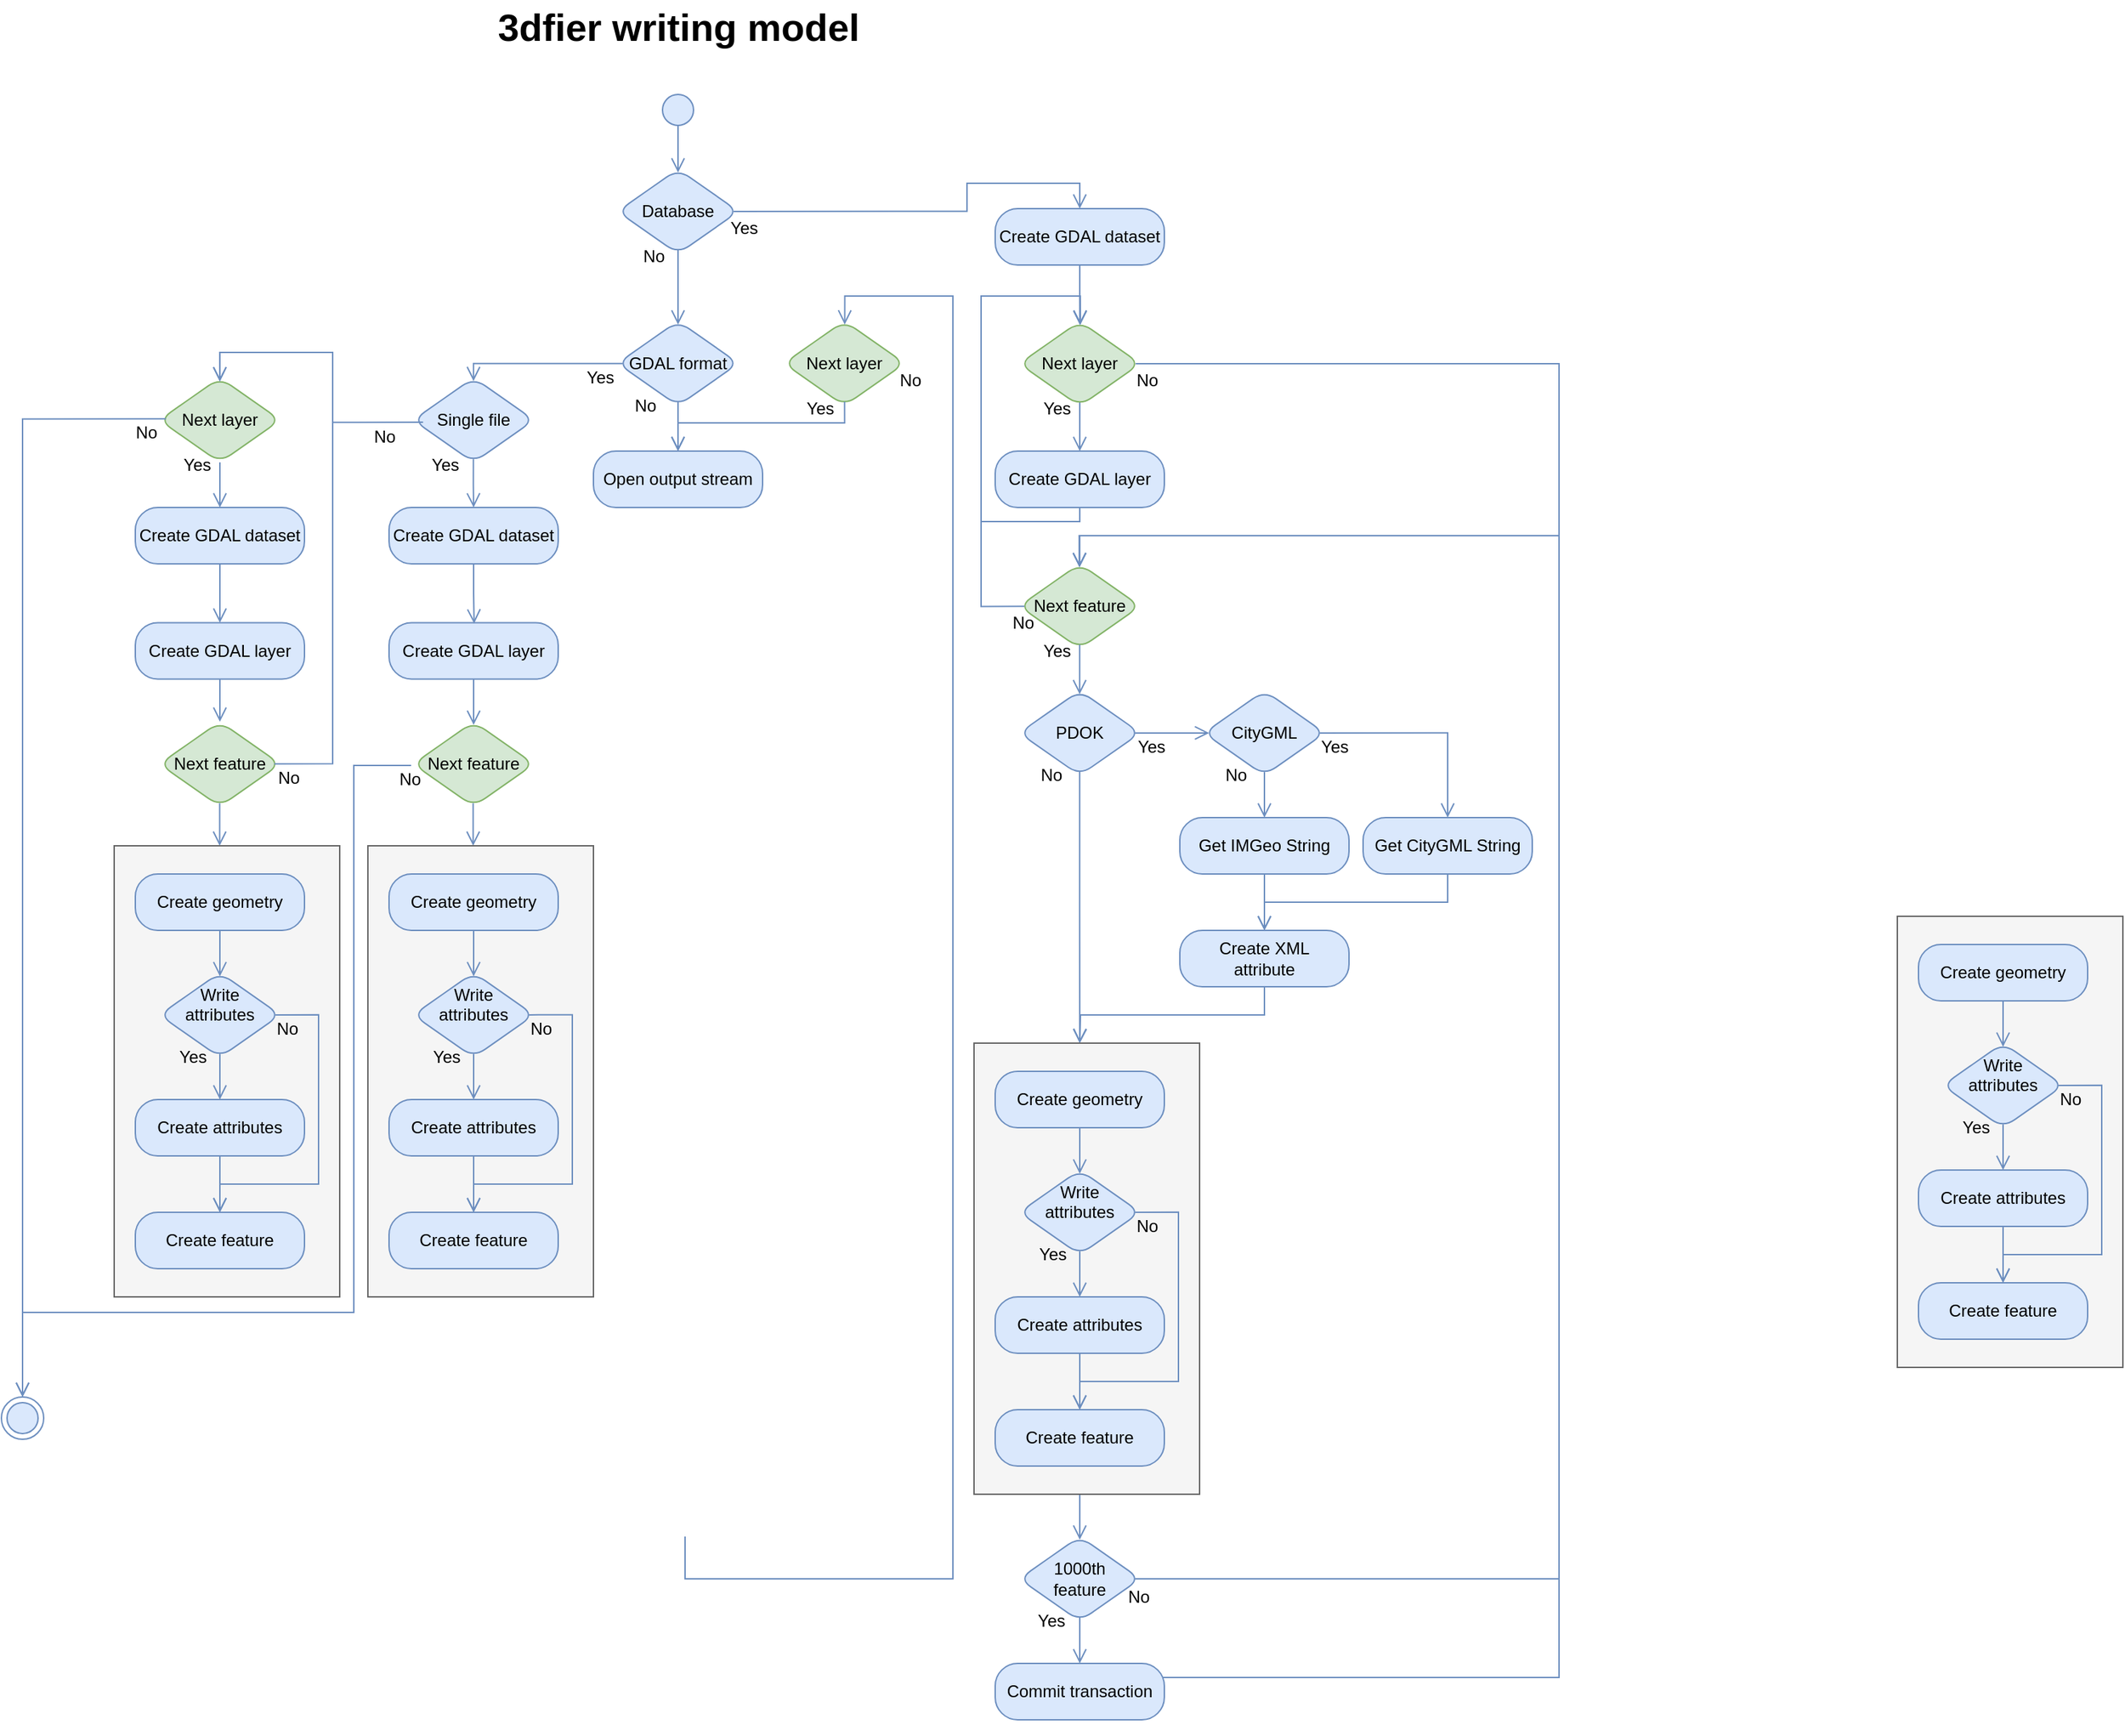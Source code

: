 <mxfile version="12.5.3" type="device"><diagram id="SlvEKLJ4SIaSyPUwSexk" name="Page-1"><mxGraphModel dx="2881" dy="1174" grid="1" gridSize="10" guides="1" tooltips="1" connect="1" arrows="1" fold="1" page="1" pageScale="1" pageWidth="850" pageHeight="1100" math="0" shadow="0"><root><mxCell id="0"/><mxCell id="1" parent="0"/><mxCell id="UIED0F15YRQl4tBOvIVr-1" value="3dfier writing model" style="text;strokeColor=none;fillColor=none;html=1;fontSize=27;fontStyle=1;verticalAlign=middle;align=center;rounded=0;shadow=0;" parent="1" vertex="1"><mxGeometry x="265" y="30" width="319" height="40" as="geometry"/></mxCell><mxCell id="UIED0F15YRQl4tBOvIVr-2" value="" style="ellipse;html=1;shape=startState;fillColor=#dae8fc;strokeColor=#6c8ebf;shadow=0;" parent="1" vertex="1"><mxGeometry x="410" y="93" width="30" height="30" as="geometry"/></mxCell><mxCell id="UIED0F15YRQl4tBOvIVr-3" value="" style="edgeStyle=orthogonalEdgeStyle;html=1;verticalAlign=bottom;endArrow=open;endSize=8;strokeColor=#6c8ebf;fillColor=#dae8fc;shadow=0;exitX=0.5;exitY=0.875;exitDx=0;exitDy=0;rounded=0;exitPerimeter=0;entryX=0.5;entryY=0.04;entryDx=0;entryDy=0;entryPerimeter=0;" parent="1" source="UIED0F15YRQl4tBOvIVr-2" target="UIED0F15YRQl4tBOvIVr-17" edge="1"><mxGeometry relative="1" as="geometry"><mxPoint x="340" y="150" as="targetPoint"/><mxPoint x="425" y="147" as="sourcePoint"/></mxGeometry></mxCell><mxCell id="UIED0F15YRQl4tBOvIVr-4" value="Open output stream" style="rounded=1;whiteSpace=wrap;html=1;arcSize=40;fillColor=#dae8fc;strokeColor=#6c8ebf;shadow=0;" parent="1" vertex="1"><mxGeometry x="365" y="350" width="120" height="40" as="geometry"/></mxCell><mxCell id="UIED0F15YRQl4tBOvIVr-5" value="Single file" style="rhombus;whiteSpace=wrap;html=1;fillColor=#dae8fc;strokeColor=#6c8ebf;rounded=1;shadow=0;strokeWidth=1;perimeterSpacing=0;" parent="1" vertex="1"><mxGeometry x="237" y="298.0" width="86" height="60" as="geometry"/></mxCell><mxCell id="UIED0F15YRQl4tBOvIVr-6" value="No" style="text;html=1;strokeColor=none;fillColor=none;align=center;verticalAlign=middle;whiteSpace=wrap;rounded=0;" parent="1" vertex="1"><mxGeometry x="197.0" y="330.0" width="40" height="20" as="geometry"/></mxCell><mxCell id="UIED0F15YRQl4tBOvIVr-7" value="Yes" style="text;html=1;strokeColor=none;fillColor=none;align=center;verticalAlign=middle;whiteSpace=wrap;rounded=0;" parent="1" vertex="1"><mxGeometry x="240.0" y="350.0" width="40" height="20" as="geometry"/></mxCell><mxCell id="UIED0F15YRQl4tBOvIVr-8" value="" style="edgeStyle=orthogonalEdgeStyle;html=1;verticalAlign=bottom;endArrow=open;endSize=8;strokeColor=#6c8ebf;fillColor=#dae8fc;shadow=0;exitX=0.498;exitY=0.96;exitDx=0;exitDy=0;rounded=0;exitPerimeter=0;entryX=0.5;entryY=0;entryDx=0;entryDy=0;" parent="1" source="UIED0F15YRQl4tBOvIVr-5" target="IHtqSzfHKVpkXpdsXyN--50" edge="1"><mxGeometry relative="1" as="geometry"><mxPoint x="280" y="390" as="targetPoint"/><mxPoint x="542" y="337" as="sourcePoint"/></mxGeometry></mxCell><mxCell id="UIED0F15YRQl4tBOvIVr-9" value="GDAL format" style="rhombus;whiteSpace=wrap;html=1;fillColor=#dae8fc;strokeColor=#6c8ebf;rounded=1;shadow=0;strokeWidth=1;perimeterSpacing=0;" parent="1" vertex="1"><mxGeometry x="382" y="257.75" width="86" height="60" as="geometry"/></mxCell><mxCell id="UIED0F15YRQl4tBOvIVr-10" value="No" style="text;html=1;strokeColor=none;fillColor=none;align=center;verticalAlign=middle;whiteSpace=wrap;rounded=0;" parent="1" vertex="1"><mxGeometry x="382.0" y="307.61" width="40" height="20" as="geometry"/></mxCell><mxCell id="UIED0F15YRQl4tBOvIVr-11" value="Yes" style="text;html=1;strokeColor=none;fillColor=none;align=center;verticalAlign=middle;whiteSpace=wrap;rounded=0;" parent="1" vertex="1"><mxGeometry x="350.0" y="287.61" width="40" height="20" as="geometry"/></mxCell><mxCell id="UIED0F15YRQl4tBOvIVr-12" value="" style="edgeStyle=orthogonalEdgeStyle;html=1;verticalAlign=bottom;endArrow=open;endSize=8;strokeColor=#6c8ebf;fillColor=#dae8fc;shadow=0;exitX=0.5;exitY=0.957;exitDx=0;exitDy=0;rounded=0;exitPerimeter=0;entryX=0.5;entryY=0;entryDx=0;entryDy=0;" parent="1" source="UIED0F15YRQl4tBOvIVr-9" target="UIED0F15YRQl4tBOvIVr-4" edge="1"><mxGeometry relative="1" as="geometry"><mxPoint x="425" y="350" as="targetPoint"/><mxPoint x="425.172" y="317.56" as="sourcePoint"/></mxGeometry></mxCell><mxCell id="UIED0F15YRQl4tBOvIVr-17" value="Database" style="rhombus;whiteSpace=wrap;html=1;fillColor=#dae8fc;strokeColor=#6c8ebf;rounded=1;shadow=0;strokeWidth=1;perimeterSpacing=0;" parent="1" vertex="1"><mxGeometry x="382" y="150.0" width="86" height="60" as="geometry"/></mxCell><mxCell id="UIED0F15YRQl4tBOvIVr-18" value="No" style="text;html=1;strokeColor=none;fillColor=none;align=center;verticalAlign=middle;whiteSpace=wrap;rounded=0;" parent="1" vertex="1"><mxGeometry x="388.0" y="202.0" width="40" height="20" as="geometry"/></mxCell><mxCell id="UIED0F15YRQl4tBOvIVr-19" value="Yes" style="text;html=1;strokeColor=none;fillColor=none;align=center;verticalAlign=middle;whiteSpace=wrap;rounded=0;" parent="1" vertex="1"><mxGeometry x="452.0" y="182.0" width="40" height="20" as="geometry"/></mxCell><mxCell id="UIED0F15YRQl4tBOvIVr-21" value="" style="edgeStyle=orthogonalEdgeStyle;html=1;verticalAlign=bottom;endArrow=open;endSize=8;strokeColor=#6c8ebf;fillColor=#dae8fc;shadow=0;entryX=0.5;entryY=0.041;entryDx=0;entryDy=0;exitX=0.5;exitY=0.952;exitDx=0;exitDy=0;rounded=0;exitPerimeter=0;entryPerimeter=0;" parent="1" source="UIED0F15YRQl4tBOvIVr-17" target="UIED0F15YRQl4tBOvIVr-9" edge="1"><mxGeometry relative="1" as="geometry"><mxPoint x="621.57" y="189.83" as="targetPoint"/><mxPoint x="582.002" y="189.83" as="sourcePoint"/></mxGeometry></mxCell><mxCell id="UIED0F15YRQl4tBOvIVr-22" value="Next layer" style="rhombus;whiteSpace=wrap;html=1;fillColor=#d5e8d4;strokeColor=#82b366;rounded=1;shadow=0;strokeWidth=1;perimeterSpacing=0;" parent="1" vertex="1"><mxGeometry x="500" y="257.75" width="86" height="60" as="geometry"/></mxCell><mxCell id="UIED0F15YRQl4tBOvIVr-23" value="No" style="text;html=1;strokeColor=none;fillColor=none;align=center;verticalAlign=middle;whiteSpace=wrap;rounded=0;" parent="1" vertex="1"><mxGeometry x="570.0" y="289.75" width="40" height="20" as="geometry"/></mxCell><mxCell id="UIED0F15YRQl4tBOvIVr-24" value="Yes" style="text;html=1;strokeColor=none;fillColor=none;align=center;verticalAlign=middle;whiteSpace=wrap;rounded=0;" parent="1" vertex="1"><mxGeometry x="506.0" y="309.75" width="40" height="20" as="geometry"/></mxCell><mxCell id="UIED0F15YRQl4tBOvIVr-25" value="" style="edgeStyle=orthogonalEdgeStyle;html=1;verticalAlign=bottom;endArrow=open;endSize=8;strokeColor=#6c8ebf;fillColor=#dae8fc;shadow=0;entryX=0.5;entryY=0;entryDx=0;entryDy=0;exitX=0.502;exitY=0.955;exitDx=0;exitDy=0;rounded=0;exitPerimeter=0;" parent="1" source="UIED0F15YRQl4tBOvIVr-22" target="UIED0F15YRQl4tBOvIVr-4" edge="1"><mxGeometry relative="1" as="geometry"><mxPoint x="653.005" y="265.239" as="targetPoint"/><mxPoint x="653.481" y="220.0" as="sourcePoint"/><Array as="points"><mxPoint x="543" y="330"/><mxPoint x="425" y="330"/></Array></mxGeometry></mxCell><mxCell id="UIED0F15YRQl4tBOvIVr-26" value="" style="edgeStyle=orthogonalEdgeStyle;html=1;verticalAlign=bottom;endArrow=open;endSize=8;strokeColor=#6c8ebf;fillColor=#dae8fc;shadow=0;rounded=0;entryX=0.503;entryY=0.041;entryDx=0;entryDy=0;entryPerimeter=0;" parent="1" target="UIED0F15YRQl4tBOvIVr-22" edge="1"><mxGeometry relative="1" as="geometry"><mxPoint x="580" y="240" as="targetPoint"/><mxPoint x="430" y="1120" as="sourcePoint"/><Array as="points"><mxPoint x="430" y="1150"/><mxPoint x="620" y="1150"/><mxPoint x="620" y="240"/><mxPoint x="543" y="240"/></Array></mxGeometry></mxCell><mxCell id="UIED0F15YRQl4tBOvIVr-27" value="" style="edgeStyle=orthogonalEdgeStyle;html=1;verticalAlign=bottom;endArrow=open;endSize=8;strokeColor=#6c8ebf;fillColor=#dae8fc;shadow=0;rounded=0;exitX=0.958;exitY=0.499;exitDx=0;exitDy=0;exitPerimeter=0;" parent="1" edge="1" source="UIED0F15YRQl4tBOvIVr-17"><mxGeometry relative="1" as="geometry"><mxPoint x="710" y="178" as="targetPoint"/><mxPoint x="582" y="190" as="sourcePoint"/><Array as="points"><mxPoint x="630" y="180"/><mxPoint x="630" y="160"/><mxPoint x="710" y="160"/></Array></mxGeometry></mxCell><mxCell id="UIED0F15YRQl4tBOvIVr-28" value="" style="edgeStyle=orthogonalEdgeStyle;html=1;verticalAlign=bottom;endArrow=open;endSize=8;strokeColor=#6c8ebf;fillColor=#dae8fc;shadow=0;rounded=0;exitX=0.044;exitY=0.503;exitDx=0;exitDy=0;exitPerimeter=0;entryX=0.499;entryY=0.04;entryDx=0;entryDy=0;entryPerimeter=0;" parent="1" source="UIED0F15YRQl4tBOvIVr-9" target="UIED0F15YRQl4tBOvIVr-5" edge="1"><mxGeometry relative="1" as="geometry"><mxPoint x="250" y="310.0" as="targetPoint"/><mxPoint x="347" y="270.0" as="sourcePoint"/><Array as="points"><mxPoint x="280" y="288"/></Array></mxGeometry></mxCell><mxCell id="UIED0F15YRQl4tBOvIVr-32" value="Create GDAL layer" style="rounded=1;whiteSpace=wrap;html=1;arcSize=40;fillColor=#dae8fc;strokeColor=#6c8ebf;shadow=0;" parent="1" vertex="1"><mxGeometry x="650" y="350" width="120" height="40" as="geometry"/></mxCell><mxCell id="UIED0F15YRQl4tBOvIVr-33" value="Create GDAL dataset" style="rounded=1;whiteSpace=wrap;html=1;arcSize=40;fillColor=#dae8fc;strokeColor=#6c8ebf;shadow=0;" parent="1" vertex="1"><mxGeometry x="650" y="178" width="120" height="40" as="geometry"/></mxCell><mxCell id="UIED0F15YRQl4tBOvIVr-35" value="" style="edgeStyle=orthogonalEdgeStyle;html=1;verticalAlign=bottom;endArrow=open;endSize=8;strokeColor=#6c8ebf;fillColor=#dae8fc;shadow=0;entryX=0.5;entryY=0;entryDx=0;entryDy=0;exitX=0.5;exitY=0.955;exitDx=0;exitDy=0;rounded=0;exitPerimeter=0;" parent="1" source="UIED0F15YRQl4tBOvIVr-38" target="UIED0F15YRQl4tBOvIVr-32" edge="1"><mxGeometry relative="1" as="geometry"><mxPoint x="434.828" y="230.19" as="targetPoint"/><mxPoint x="710" y="217.61" as="sourcePoint"/></mxGeometry></mxCell><mxCell id="UIED0F15YRQl4tBOvIVr-38" value="Next layer" style="rhombus;whiteSpace=wrap;html=1;fillColor=#d5e8d4;strokeColor=#82b366;rounded=1;shadow=0;strokeWidth=1;perimeterSpacing=0;" parent="1" vertex="1"><mxGeometry x="667" y="258" width="86" height="60" as="geometry"/></mxCell><mxCell id="UIED0F15YRQl4tBOvIVr-39" value="No" style="text;html=1;strokeColor=none;fillColor=none;align=center;verticalAlign=middle;whiteSpace=wrap;rounded=0;" parent="1" vertex="1"><mxGeometry x="738.0" y="289.75" width="40" height="20" as="geometry"/></mxCell><mxCell id="UIED0F15YRQl4tBOvIVr-40" value="Yes" style="text;html=1;strokeColor=none;fillColor=none;align=center;verticalAlign=middle;whiteSpace=wrap;rounded=0;" parent="1" vertex="1"><mxGeometry x="674.0" y="309.75" width="40" height="20" as="geometry"/></mxCell><mxCell id="UIED0F15YRQl4tBOvIVr-42" value="" style="edgeStyle=orthogonalEdgeStyle;html=1;verticalAlign=bottom;endArrow=open;endSize=8;strokeColor=#6c8ebf;fillColor=#dae8fc;shadow=0;exitX=0.5;exitY=1;exitDx=0;exitDy=0;rounded=0;entryX=0.504;entryY=0.039;entryDx=0;entryDy=0;entryPerimeter=0;" parent="1" source="UIED0F15YRQl4tBOvIVr-33" target="UIED0F15YRQl4tBOvIVr-38" edge="1"><mxGeometry relative="1" as="geometry"><mxPoint x="730" y="250" as="targetPoint"/><mxPoint x="720.656" y="324.21" as="sourcePoint"/></mxGeometry></mxCell><mxCell id="UIED0F15YRQl4tBOvIVr-43" value="" style="edgeStyle=orthogonalEdgeStyle;html=1;verticalAlign=bottom;endArrow=open;endSize=8;strokeColor=#6c8ebf;fillColor=#dae8fc;shadow=0;entryX=0.503;entryY=0.042;entryDx=0;entryDy=0;exitX=0.5;exitY=1;exitDx=0;exitDy=0;rounded=0;entryPerimeter=0;" parent="1" source="UIED0F15YRQl4tBOvIVr-32" target="UIED0F15YRQl4tBOvIVr-38" edge="1"><mxGeometry relative="1" as="geometry"><mxPoint x="720" y="355.75" as="targetPoint"/><mxPoint x="719.656" y="324.46" as="sourcePoint"/><Array as="points"><mxPoint x="710" y="400"/><mxPoint x="640" y="400"/><mxPoint x="640" y="240"/><mxPoint x="710" y="240"/></Array></mxGeometry></mxCell><mxCell id="UIED0F15YRQl4tBOvIVr-44" value="" style="edgeStyle=orthogonalEdgeStyle;html=1;verticalAlign=bottom;endArrow=open;endSize=8;strokeColor=#6c8ebf;fillColor=#dae8fc;shadow=0;exitX=0.961;exitY=0.5;exitDx=0;exitDy=0;rounded=0;exitPerimeter=0;entryX=0.498;entryY=0.04;entryDx=0;entryDy=0;entryPerimeter=0;" parent="1" source="UIED0F15YRQl4tBOvIVr-38" target="UIED0F15YRQl4tBOvIVr-45" edge="1"><mxGeometry relative="1" as="geometry"><mxPoint x="710" y="440" as="targetPoint"/><mxPoint x="720" y="395.667" as="sourcePoint"/><Array as="points"><mxPoint x="1050" y="288"/><mxPoint x="1050" y="410"/><mxPoint x="710" y="410"/></Array></mxGeometry></mxCell><mxCell id="UIED0F15YRQl4tBOvIVr-45" value="Next feature" style="rhombus;whiteSpace=wrap;html=1;fillColor=#d5e8d4;strokeColor=#82b366;rounded=1;shadow=0;strokeWidth=1;perimeterSpacing=0;" parent="1" vertex="1"><mxGeometry x="667" y="430" width="86" height="60" as="geometry"/></mxCell><mxCell id="UIED0F15YRQl4tBOvIVr-46" value="No" style="text;html=1;strokeColor=none;fillColor=none;align=center;verticalAlign=middle;whiteSpace=wrap;rounded=0;" parent="1" vertex="1"><mxGeometry x="650.0" y="461.75" width="40" height="20" as="geometry"/></mxCell><mxCell id="UIED0F15YRQl4tBOvIVr-47" value="Yes" style="text;html=1;strokeColor=none;fillColor=none;align=center;verticalAlign=middle;whiteSpace=wrap;rounded=0;" parent="1" vertex="1"><mxGeometry x="674.0" y="481.75" width="40" height="20" as="geometry"/></mxCell><mxCell id="UIED0F15YRQl4tBOvIVr-48" value="" style="edgeStyle=orthogonalEdgeStyle;html=1;verticalAlign=bottom;endArrow=open;endSize=8;strokeColor=#6c8ebf;fillColor=#dae8fc;shadow=0;exitX=0.499;exitY=0.955;exitDx=0;exitDy=0;rounded=0;exitPerimeter=0;entryX=0.499;entryY=0.043;entryDx=0;entryDy=0;entryPerimeter=0;" parent="1" source="UIED0F15YRQl4tBOvIVr-45" edge="1" target="IHtqSzfHKVpkXpdsXyN--44"><mxGeometry relative="1" as="geometry"><mxPoint x="710" y="526" as="targetPoint"/><mxPoint x="713.996" y="490" as="sourcePoint"/><Array as="points"/></mxGeometry></mxCell><mxCell id="UIED0F15YRQl4tBOvIVr-49" value="" style="edgeStyle=orthogonalEdgeStyle;html=1;verticalAlign=bottom;endArrow=open;endSize=8;strokeColor=#6c8ebf;fillColor=#dae8fc;shadow=0;rounded=0;entryX=0.498;entryY=0.04;entryDx=0;entryDy=0;entryPerimeter=0;exitX=0.5;exitY=1;exitDx=0;exitDy=0;" parent="1" target="UIED0F15YRQl4tBOvIVr-45" edge="1" source="IHtqSzfHKVpkXpdsXyN--41"><mxGeometry relative="1" as="geometry"><mxPoint x="712.333" y="430" as="targetPoint"/><mxPoint x="720" y="1320" as="sourcePoint"/><Array as="points"><mxPoint x="710" y="1220"/><mxPoint x="1050" y="1220"/><mxPoint x="1050" y="410"/><mxPoint x="710" y="410"/></Array></mxGeometry></mxCell><mxCell id="IHtqSzfHKVpkXpdsXyN--1" value="" style="edgeStyle=orthogonalEdgeStyle;html=1;verticalAlign=bottom;endArrow=open;endSize=8;strokeColor=#6c8ebf;fillColor=#dae8fc;shadow=0;entryX=0.502;entryY=0.044;entryDx=0;entryDy=0;exitX=0.044;exitY=0.503;exitDx=0;exitDy=0;rounded=0;exitPerimeter=0;entryPerimeter=0;" edge="1" parent="1" source="UIED0F15YRQl4tBOvIVr-45" target="UIED0F15YRQl4tBOvIVr-38"><mxGeometry relative="1" as="geometry"><mxPoint x="720" y="271" as="targetPoint"/><mxPoint x="720" y="400" as="sourcePoint"/><Array as="points"><mxPoint x="640" y="460"/><mxPoint x="640" y="240"/><mxPoint x="710" y="240"/></Array></mxGeometry></mxCell><mxCell id="IHtqSzfHKVpkXpdsXyN--2" value="CityGML" style="rhombus;whiteSpace=wrap;html=1;fillColor=#dae8fc;strokeColor=#6c8ebf;rounded=1;shadow=0;strokeWidth=1;perimeterSpacing=0;" vertex="1" parent="1"><mxGeometry x="798" y="520" width="86" height="60" as="geometry"/></mxCell><mxCell id="IHtqSzfHKVpkXpdsXyN--3" value="No" style="text;html=1;strokeColor=none;fillColor=none;align=center;verticalAlign=middle;whiteSpace=wrap;rounded=0;" vertex="1" parent="1"><mxGeometry x="801.0" y="570.0" width="40" height="20" as="geometry"/></mxCell><mxCell id="IHtqSzfHKVpkXpdsXyN--4" value="Yes" style="text;html=1;strokeColor=none;fillColor=none;align=center;verticalAlign=middle;whiteSpace=wrap;rounded=0;" vertex="1" parent="1"><mxGeometry x="871.0" y="550.0" width="40" height="20" as="geometry"/></mxCell><mxCell id="IHtqSzfHKVpkXpdsXyN--5" value="" style="edgeStyle=orthogonalEdgeStyle;html=1;verticalAlign=bottom;endArrow=open;endSize=8;strokeColor=#6c8ebf;fillColor=#dae8fc;shadow=0;exitX=0.5;exitY=0.96;exitDx=0;exitDy=0;rounded=0;exitPerimeter=0;entryX=0.5;entryY=0;entryDx=0;entryDy=0;" edge="1" parent="1" source="IHtqSzfHKVpkXpdsXyN--2" target="IHtqSzfHKVpkXpdsXyN--12"><mxGeometry relative="1" as="geometry"><mxPoint x="841.207" y="612.491" as="targetPoint"/><mxPoint x="841.172" y="579.81" as="sourcePoint"/></mxGeometry></mxCell><mxCell id="IHtqSzfHKVpkXpdsXyN--6" value="" style="edgeStyle=orthogonalEdgeStyle;html=1;verticalAlign=bottom;endArrow=open;endSize=8;strokeColor=#6c8ebf;fillColor=#dae8fc;shadow=0;rounded=0;entryX=0.5;entryY=0;entryDx=0;entryDy=0;exitX=0.956;exitY=0.499;exitDx=0;exitDy=0;exitPerimeter=0;" edge="1" parent="1" source="IHtqSzfHKVpkXpdsXyN--2" target="IHtqSzfHKVpkXpdsXyN--14"><mxGeometry relative="1" as="geometry"><mxPoint x="666" y="562" as="targetPoint"/><mxPoint x="881" y="550" as="sourcePoint"/></mxGeometry></mxCell><mxCell id="IHtqSzfHKVpkXpdsXyN--12" value="Get IMGeo String" style="rounded=1;whiteSpace=wrap;html=1;arcSize=40;fillColor=#dae8fc;strokeColor=#6c8ebf;shadow=0;" vertex="1" parent="1"><mxGeometry x="781" y="610" width="120" height="40" as="geometry"/></mxCell><mxCell id="IHtqSzfHKVpkXpdsXyN--13" value="" style="edgeStyle=orthogonalEdgeStyle;html=1;verticalAlign=bottom;endArrow=open;endSize=8;strokeColor=#6c8ebf;fillColor=#dae8fc;shadow=0;entryX=0.5;entryY=0;entryDx=0;entryDy=0;exitX=0.5;exitY=1;exitDx=0;exitDy=0;rounded=0;" edge="1" parent="1" source="IHtqSzfHKVpkXpdsXyN--12" target="IHtqSzfHKVpkXpdsXyN--16"><mxGeometry relative="1" as="geometry"><mxPoint x="840.8" y="687" as="targetPoint"/><mxPoint x="840.8" y="650" as="sourcePoint"/></mxGeometry></mxCell><mxCell id="IHtqSzfHKVpkXpdsXyN--14" value="Get CityGML String" style="rounded=1;whiteSpace=wrap;html=1;arcSize=40;fillColor=#dae8fc;strokeColor=#6c8ebf;shadow=0;" vertex="1" parent="1"><mxGeometry x="911" y="610" width="120" height="40" as="geometry"/></mxCell><mxCell id="IHtqSzfHKVpkXpdsXyN--15" value="" style="edgeStyle=orthogonalEdgeStyle;html=1;verticalAlign=bottom;endArrow=open;endSize=8;strokeColor=#6c8ebf;fillColor=#dae8fc;shadow=0;exitX=0.5;exitY=1;exitDx=0;exitDy=0;rounded=0;entryX=0.5;entryY=0;entryDx=0;entryDy=0;" edge="1" parent="1" source="IHtqSzfHKVpkXpdsXyN--14" target="IHtqSzfHKVpkXpdsXyN--16"><mxGeometry relative="1" as="geometry"><mxPoint x="881" y="690" as="targetPoint"/><mxPoint x="968.8" y="641.43" as="sourcePoint"/></mxGeometry></mxCell><mxCell id="IHtqSzfHKVpkXpdsXyN--16" value="Create XML&lt;br&gt;attribute" style="rounded=1;whiteSpace=wrap;html=1;arcSize=40;fillColor=#dae8fc;strokeColor=#6c8ebf;shadow=0;" vertex="1" parent="1"><mxGeometry x="781" y="690" width="120" height="40" as="geometry"/></mxCell><mxCell id="IHtqSzfHKVpkXpdsXyN--17" value="" style="edgeStyle=orthogonalEdgeStyle;html=1;verticalAlign=bottom;endArrow=open;endSize=8;strokeColor=#6c8ebf;fillColor=#dae8fc;shadow=0;entryX=0.5;entryY=0;entryDx=0;entryDy=0;exitX=0.5;exitY=1;exitDx=0;exitDy=0;rounded=0;" edge="1" parent="1" source="IHtqSzfHKVpkXpdsXyN--16"><mxGeometry relative="1" as="geometry"><mxPoint x="710" y="770" as="targetPoint"/><mxPoint x="709.8" y="730" as="sourcePoint"/></mxGeometry></mxCell><mxCell id="IHtqSzfHKVpkXpdsXyN--22" value="" style="edgeStyle=orthogonalEdgeStyle;html=1;verticalAlign=bottom;endArrow=open;endSize=8;strokeColor=#6c8ebf;fillColor=#dae8fc;shadow=0;exitX=0.5;exitY=1;exitDx=0;exitDy=0;rounded=0;entryX=0.5;entryY=0.037;entryDx=0;entryDy=0;entryPerimeter=0;" edge="1" parent="1"><mxGeometry relative="1" as="geometry"><mxPoint x="710" y="1122.22" as="targetPoint"/><mxPoint x="710" y="1090" as="sourcePoint"/></mxGeometry></mxCell><mxCell id="IHtqSzfHKVpkXpdsXyN--38" value="1000th &lt;br&gt;feature" style="rhombus;whiteSpace=wrap;html=1;fillColor=#dae8fc;strokeColor=#6c8ebf;rounded=1;shadow=0;strokeWidth=1;perimeterSpacing=0;" vertex="1" parent="1"><mxGeometry x="667" y="1120" width="86" height="60" as="geometry"/></mxCell><mxCell id="IHtqSzfHKVpkXpdsXyN--39" value="No" style="text;html=1;strokeColor=none;fillColor=none;align=center;verticalAlign=middle;whiteSpace=wrap;rounded=0;" vertex="1" parent="1"><mxGeometry x="732.0" y="1153" width="40" height="20" as="geometry"/></mxCell><mxCell id="IHtqSzfHKVpkXpdsXyN--40" value="Yes" style="text;html=1;strokeColor=none;fillColor=none;align=center;verticalAlign=middle;whiteSpace=wrap;rounded=0;" vertex="1" parent="1"><mxGeometry x="670.0" y="1170" width="40" height="20" as="geometry"/></mxCell><mxCell id="IHtqSzfHKVpkXpdsXyN--41" value="Commit transaction" style="rounded=1;whiteSpace=wrap;html=1;arcSize=40;fillColor=#dae8fc;strokeColor=#6c8ebf;shadow=0;" vertex="1" parent="1"><mxGeometry x="650" y="1210" width="120" height="40" as="geometry"/></mxCell><mxCell id="IHtqSzfHKVpkXpdsXyN--42" value="" style="edgeStyle=orthogonalEdgeStyle;html=1;verticalAlign=bottom;endArrow=open;endSize=8;strokeColor=#6c8ebf;fillColor=#dae8fc;shadow=0;exitX=0.955;exitY=0.5;exitDx=0;exitDy=0;rounded=0;exitPerimeter=0;entryX=0.498;entryY=0.04;entryDx=0;entryDy=0;entryPerimeter=0;" edge="1" source="IHtqSzfHKVpkXpdsXyN--38" parent="1" target="UIED0F15YRQl4tBOvIVr-45"><mxGeometry relative="1" as="geometry"><mxPoint x="910" y="1030" as="targetPoint"/><mxPoint x="711.8" y="1130" as="sourcePoint"/><Array as="points"><mxPoint x="1050" y="1150"/><mxPoint x="1050" y="410"/><mxPoint x="710" y="410"/></Array></mxGeometry></mxCell><mxCell id="IHtqSzfHKVpkXpdsXyN--43" value="" style="edgeStyle=orthogonalEdgeStyle;html=1;verticalAlign=bottom;endArrow=open;endSize=8;strokeColor=#6c8ebf;fillColor=#dae8fc;shadow=0;exitX=0.5;exitY=0.955;exitDx=0;exitDy=0;rounded=0;exitPerimeter=0;entryX=0.5;entryY=0;entryDx=0;entryDy=0;" edge="1" parent="1" source="IHtqSzfHKVpkXpdsXyN--38" target="IHtqSzfHKVpkXpdsXyN--41"><mxGeometry relative="1" as="geometry"><mxPoint x="710" y="1210" as="targetPoint"/><mxPoint x="722" y="1260" as="sourcePoint"/></mxGeometry></mxCell><mxCell id="IHtqSzfHKVpkXpdsXyN--44" value="PDOK" style="rhombus;whiteSpace=wrap;html=1;fillColor=#dae8fc;strokeColor=#6c8ebf;rounded=1;shadow=0;strokeWidth=1;perimeterSpacing=0;" vertex="1" parent="1"><mxGeometry x="667" y="519.95" width="86" height="60" as="geometry"/></mxCell><mxCell id="IHtqSzfHKVpkXpdsXyN--45" value="No" style="text;html=1;strokeColor=none;fillColor=none;align=center;verticalAlign=middle;whiteSpace=wrap;rounded=0;rotation=0;" vertex="1" parent="1"><mxGeometry x="670.0" y="570.0" width="40" height="20" as="geometry"/></mxCell><mxCell id="IHtqSzfHKVpkXpdsXyN--46" value="Yes" style="text;html=1;strokeColor=none;fillColor=none;align=center;verticalAlign=middle;whiteSpace=wrap;rounded=0;" vertex="1" parent="1"><mxGeometry x="741.0" y="550.0" width="40" height="20" as="geometry"/></mxCell><mxCell id="IHtqSzfHKVpkXpdsXyN--47" value="" style="edgeStyle=orthogonalEdgeStyle;html=1;verticalAlign=bottom;endArrow=open;endSize=8;strokeColor=#6c8ebf;fillColor=#dae8fc;shadow=0;rounded=0;exitX=0.955;exitY=0.5;exitDx=0;exitDy=0;exitPerimeter=0;entryX=0.044;entryY=0.499;entryDx=0;entryDy=0;entryPerimeter=0;" edge="1" parent="1" source="IHtqSzfHKVpkXpdsXyN--44" target="IHtqSzfHKVpkXpdsXyN--2"><mxGeometry relative="1" as="geometry"><mxPoint x="800" y="550" as="targetPoint"/><mxPoint x="890.216" y="559.94" as="sourcePoint"/></mxGeometry></mxCell><mxCell id="IHtqSzfHKVpkXpdsXyN--48" value="" style="edgeStyle=orthogonalEdgeStyle;html=1;verticalAlign=bottom;endArrow=open;endSize=8;strokeColor=#6c8ebf;fillColor=#dae8fc;shadow=0;rounded=0;exitX=0.499;exitY=0.957;exitDx=0;exitDy=0;exitPerimeter=0;entryX=0.5;entryY=0;entryDx=0;entryDy=0;" edge="1" parent="1" source="IHtqSzfHKVpkXpdsXyN--44"><mxGeometry relative="1" as="geometry"><mxPoint x="710" y="770" as="targetPoint"/><mxPoint x="674.0" y="650.01" as="sourcePoint"/></mxGeometry></mxCell><mxCell id="IHtqSzfHKVpkXpdsXyN--49" value="Create GDAL layer" style="rounded=1;whiteSpace=wrap;html=1;arcSize=40;fillColor=#dae8fc;strokeColor=#6c8ebf;shadow=0;" vertex="1" parent="1"><mxGeometry x="220" y="471.75" width="120" height="40" as="geometry"/></mxCell><mxCell id="IHtqSzfHKVpkXpdsXyN--50" value="Create GDAL dataset" style="rounded=1;whiteSpace=wrap;html=1;arcSize=40;fillColor=#dae8fc;strokeColor=#6c8ebf;shadow=0;" vertex="1" parent="1"><mxGeometry x="220" y="390" width="120" height="40" as="geometry"/></mxCell><mxCell id="IHtqSzfHKVpkXpdsXyN--55" value="" style="edgeStyle=orthogonalEdgeStyle;html=1;verticalAlign=bottom;endArrow=open;endSize=8;strokeColor=#6c8ebf;fillColor=#dae8fc;shadow=0;exitX=0.5;exitY=1;exitDx=0;exitDy=0;rounded=0;entryX=0.504;entryY=0.039;entryDx=0;entryDy=0;entryPerimeter=0;" edge="1" source="IHtqSzfHKVpkXpdsXyN--50" parent="1"><mxGeometry relative="1" as="geometry"><mxPoint x="280.344" y="472.34" as="targetPoint"/><mxPoint x="291.706" y="536.21" as="sourcePoint"/></mxGeometry></mxCell><mxCell id="IHtqSzfHKVpkXpdsXyN--56" value="" style="edgeStyle=orthogonalEdgeStyle;html=1;verticalAlign=bottom;endArrow=open;endSize=8;strokeColor=#6c8ebf;fillColor=#dae8fc;shadow=0;exitX=0.5;exitY=1;exitDx=0;exitDy=0;rounded=0;entryX=0.5;entryY=0.037;entryDx=0;entryDy=0;entryPerimeter=0;" edge="1" source="IHtqSzfHKVpkXpdsXyN--49" target="IHtqSzfHKVpkXpdsXyN--57" parent="1"><mxGeometry relative="1" as="geometry"><mxPoint x="280" y="549.75" as="targetPoint"/><mxPoint x="290.706" y="446.21" as="sourcePoint"/><Array as="points"/></mxGeometry></mxCell><mxCell id="IHtqSzfHKVpkXpdsXyN--57" value="Next feature" style="rhombus;whiteSpace=wrap;html=1;fillColor=#d5e8d4;strokeColor=#82b366;rounded=1;shadow=0;strokeWidth=1;perimeterSpacing=0;" vertex="1" parent="1"><mxGeometry x="237" y="542" width="86" height="60" as="geometry"/></mxCell><mxCell id="IHtqSzfHKVpkXpdsXyN--58" value="No" style="text;html=1;strokeColor=none;fillColor=none;align=center;verticalAlign=middle;whiteSpace=wrap;rounded=0;" vertex="1" parent="1"><mxGeometry x="215.05" y="572.5" width="40" height="20" as="geometry"/></mxCell><mxCell id="IHtqSzfHKVpkXpdsXyN--59" value="" style="edgeStyle=orthogonalEdgeStyle;html=1;verticalAlign=bottom;endArrow=open;endSize=8;strokeColor=#6c8ebf;fillColor=#dae8fc;shadow=0;exitX=0.044;exitY=0.503;exitDx=0;exitDy=0;rounded=0;exitPerimeter=0;entryX=0.5;entryY=0;entryDx=0;entryDy=0;" edge="1" target="IHtqSzfHKVpkXpdsXyN--73" parent="1"><mxGeometry relative="1" as="geometry"><mxPoint x="-45" y="1021.67" as="targetPoint"/><mxPoint x="235.667" y="573.003" as="sourcePoint"/><Array as="points"><mxPoint x="195" y="573"/><mxPoint x="195" y="961"/><mxPoint x="-40" y="961"/></Array></mxGeometry></mxCell><mxCell id="IHtqSzfHKVpkXpdsXyN--68" value="Next layer" style="rhombus;whiteSpace=wrap;html=1;fillColor=#d5e8d4;strokeColor=#82b366;rounded=1;shadow=0;strokeWidth=1;perimeterSpacing=0;" vertex="1" parent="1"><mxGeometry x="57" y="298" width="86" height="60" as="geometry"/></mxCell><mxCell id="IHtqSzfHKVpkXpdsXyN--69" value="No" style="text;html=1;strokeColor=none;fillColor=none;align=center;verticalAlign=middle;whiteSpace=wrap;rounded=0;" vertex="1" parent="1"><mxGeometry x="28.05" y="327.0" width="40" height="20" as="geometry"/></mxCell><mxCell id="IHtqSzfHKVpkXpdsXyN--70" value="Yes" style="text;html=1;strokeColor=none;fillColor=none;align=center;verticalAlign=middle;whiteSpace=wrap;rounded=0;" vertex="1" parent="1"><mxGeometry x="64.05" y="349.75" width="40" height="20" as="geometry"/></mxCell><mxCell id="IHtqSzfHKVpkXpdsXyN--71" value="" style="edgeStyle=orthogonalEdgeStyle;html=1;verticalAlign=bottom;endArrow=open;endSize=8;strokeColor=#6c8ebf;fillColor=#dae8fc;shadow=0;exitX=0.083;exitY=0.526;exitDx=0;exitDy=0;rounded=0;exitPerimeter=0;entryX=0.499;entryY=0.043;entryDx=0;entryDy=0;entryPerimeter=0;" edge="1" parent="1" source="UIED0F15YRQl4tBOvIVr-5" target="IHtqSzfHKVpkXpdsXyN--68"><mxGeometry relative="1" as="geometry"><mxPoint x="260" y="400.0" as="targetPoint"/><mxPoint x="259.828" y="365.6" as="sourcePoint"/><Array as="points"><mxPoint x="180" y="330"/><mxPoint x="180" y="280"/><mxPoint x="100" y="280"/></Array></mxGeometry></mxCell><mxCell id="IHtqSzfHKVpkXpdsXyN--72" value="" style="edgeStyle=orthogonalEdgeStyle;html=1;verticalAlign=bottom;endArrow=open;endSize=8;strokeColor=#6c8ebf;fillColor=#dae8fc;shadow=0;rounded=0;exitX=0.055;exitY=0.486;exitDx=0;exitDy=0;exitPerimeter=0;entryX=0.5;entryY=0;entryDx=0;entryDy=0;" edge="1" parent="1" source="IHtqSzfHKVpkXpdsXyN--68" target="IHtqSzfHKVpkXpdsXyN--73"><mxGeometry relative="1" as="geometry"><mxPoint x="20" y="980" as="targetPoint"/><mxPoint x="111" y="189" as="sourcePoint"/><Array as="points"><mxPoint x="-40" y="327"/></Array></mxGeometry></mxCell><mxCell id="IHtqSzfHKVpkXpdsXyN--73" value="" style="ellipse;html=1;shape=endState;fillColor=#dae8fc;strokeColor=#6c8ebf;rounded=1;shadow=0;" vertex="1" parent="1"><mxGeometry x="-55" y="1021" width="30" height="30" as="geometry"/></mxCell><mxCell id="IHtqSzfHKVpkXpdsXyN--74" value="Create GDAL layer" style="rounded=1;whiteSpace=wrap;html=1;arcSize=40;fillColor=#dae8fc;strokeColor=#6c8ebf;shadow=0;" vertex="1" parent="1"><mxGeometry x="40.0" y="471.75" width="120" height="40" as="geometry"/></mxCell><mxCell id="IHtqSzfHKVpkXpdsXyN--75" value="Create GDAL dataset" style="rounded=1;whiteSpace=wrap;html=1;arcSize=40;fillColor=#dae8fc;strokeColor=#6c8ebf;shadow=0;" vertex="1" parent="1"><mxGeometry x="40" y="390" width="120" height="40" as="geometry"/></mxCell><mxCell id="IHtqSzfHKVpkXpdsXyN--80" value="" style="edgeStyle=orthogonalEdgeStyle;html=1;verticalAlign=bottom;endArrow=open;endSize=8;strokeColor=#6c8ebf;fillColor=#dae8fc;shadow=0;exitX=0.5;exitY=1;exitDx=0;exitDy=0;rounded=0;entryX=0.5;entryY=0;entryDx=0;entryDy=0;" edge="1" parent="1" source="IHtqSzfHKVpkXpdsXyN--75" target="IHtqSzfHKVpkXpdsXyN--74"><mxGeometry relative="1" as="geometry"><mxPoint x="103.454" y="472.34" as="targetPoint"/><mxPoint x="114.816" y="536.21" as="sourcePoint"/></mxGeometry></mxCell><mxCell id="IHtqSzfHKVpkXpdsXyN--81" value="" style="edgeStyle=orthogonalEdgeStyle;html=1;verticalAlign=bottom;endArrow=open;endSize=8;strokeColor=#6c8ebf;fillColor=#dae8fc;shadow=0;exitX=0.5;exitY=1;exitDx=0;exitDy=0;rounded=0;entryX=0.5;entryY=0;entryDx=0;entryDy=0;" edge="1" parent="1" source="IHtqSzfHKVpkXpdsXyN--74" target="IHtqSzfHKVpkXpdsXyN--82"><mxGeometry relative="1" as="geometry"><mxPoint x="110" y="580" as="targetPoint"/><mxPoint x="113.816" y="536.46" as="sourcePoint"/></mxGeometry></mxCell><mxCell id="IHtqSzfHKVpkXpdsXyN--82" value="Next feature" style="rhombus;whiteSpace=wrap;html=1;fillColor=#d5e8d4;strokeColor=#82b366;rounded=1;shadow=0;strokeWidth=1;perimeterSpacing=0;" vertex="1" parent="1"><mxGeometry x="57.0" y="542" width="86" height="60" as="geometry"/></mxCell><mxCell id="IHtqSzfHKVpkXpdsXyN--83" value="No" style="text;html=1;strokeColor=none;fillColor=none;align=center;verticalAlign=middle;whiteSpace=wrap;rounded=0;" vertex="1" parent="1"><mxGeometry x="129.0" y="572.0" width="40" height="20" as="geometry"/></mxCell><mxCell id="IHtqSzfHKVpkXpdsXyN--84" value="" style="edgeStyle=orthogonalEdgeStyle;html=1;verticalAlign=bottom;endArrow=open;endSize=8;strokeColor=#6c8ebf;fillColor=#dae8fc;shadow=0;entryX=0.5;entryY=0.043;entryDx=0;entryDy=0;exitX=0.949;exitY=0.497;exitDx=0;exitDy=0;rounded=0;exitPerimeter=0;entryPerimeter=0;" edge="1" parent="1" source="IHtqSzfHKVpkXpdsXyN--82" target="IHtqSzfHKVpkXpdsXyN--68"><mxGeometry relative="1" as="geometry"><mxPoint x="103.333" y="472.5" as="targetPoint"/><mxPoint x="114.16" y="612" as="sourcePoint"/><Array as="points"><mxPoint x="180" y="572"/><mxPoint x="180" y="280"/><mxPoint x="100" y="280"/></Array></mxGeometry></mxCell><mxCell id="IHtqSzfHKVpkXpdsXyN--87" value="" style="edgeStyle=orthogonalEdgeStyle;html=1;verticalAlign=bottom;endArrow=open;endSize=8;strokeColor=#6c8ebf;fillColor=#dae8fc;shadow=0;exitX=0.5;exitY=1;exitDx=0;exitDy=0;rounded=0;entryX=0.5;entryY=0;entryDx=0;entryDy=0;" edge="1" parent="1" source="IHtqSzfHKVpkXpdsXyN--68" target="IHtqSzfHKVpkXpdsXyN--75"><mxGeometry relative="1" as="geometry"><mxPoint x="110" y="481.75" as="targetPoint"/><mxPoint x="110" y="440" as="sourcePoint"/></mxGeometry></mxCell><mxCell id="IHtqSzfHKVpkXpdsXyN--134" value="" style="group;fillColor=#f5f5f5;strokeColor=#666666;fontColor=#333333;" vertex="1" connectable="0" parent="1"><mxGeometry x="205" y="630" width="160" height="320" as="geometry"/></mxCell><mxCell id="IHtqSzfHKVpkXpdsXyN--146" value="" style="group;fillColor=#f5f5f5;strokeColor=#666666;fontColor=#333333;" vertex="1" connectable="0" parent="1"><mxGeometry x="25" y="630" width="160" height="320" as="geometry"/></mxCell><mxCell id="IHtqSzfHKVpkXpdsXyN--158" value="" style="edgeStyle=orthogonalEdgeStyle;html=1;verticalAlign=bottom;endArrow=open;endSize=8;strokeColor=#6c8ebf;fillColor=#dae8fc;shadow=0;exitX=0.5;exitY=1;exitDx=0;exitDy=0;rounded=0;entryX=0.5;entryY=0;entryDx=0;entryDy=0;" edge="1" parent="1"><mxGeometry relative="1" as="geometry"><mxPoint x="99.83" y="630" as="targetPoint"/><mxPoint x="99.83" y="599.75" as="sourcePoint"/></mxGeometry></mxCell><mxCell id="IHtqSzfHKVpkXpdsXyN--159" value="" style="edgeStyle=orthogonalEdgeStyle;html=1;verticalAlign=bottom;endArrow=open;endSize=8;strokeColor=#6c8ebf;fillColor=#dae8fc;shadow=0;exitX=0.5;exitY=1;exitDx=0;exitDy=0;rounded=0;entryX=0.5;entryY=0;entryDx=0;entryDy=0;" edge="1" parent="1"><mxGeometry relative="1" as="geometry"><mxPoint x="279.67" y="630" as="targetPoint"/><mxPoint x="279.67" y="599.75" as="sourcePoint"/></mxGeometry></mxCell><mxCell id="IHtqSzfHKVpkXpdsXyN--147" value="" style="rounded=0;whiteSpace=wrap;html=1;fillColor=#f5f5f5;strokeColor=#666666;fontColor=#333333;" vertex="1" parent="1"><mxGeometry x="25" y="630" width="160" height="320" as="geometry"/></mxCell><mxCell id="IHtqSzfHKVpkXpdsXyN--148" value="Create geometry" style="rounded=1;whiteSpace=wrap;html=1;arcSize=40;fillColor=#dae8fc;strokeColor=#6c8ebf;shadow=0;" vertex="1" parent="1"><mxGeometry x="40" y="650" width="120" height="40" as="geometry"/></mxCell><mxCell id="IHtqSzfHKVpkXpdsXyN--149" value="" style="edgeStyle=orthogonalEdgeStyle;html=1;verticalAlign=bottom;endArrow=open;endSize=8;strokeColor=#6c8ebf;fillColor=#dae8fc;shadow=0;exitX=0.5;exitY=1;exitDx=0;exitDy=0;rounded=0;entryX=0.5;entryY=0.043;entryDx=0;entryDy=0;entryPerimeter=0;" edge="1" parent="1" source="IHtqSzfHKVpkXpdsXyN--148" target="IHtqSzfHKVpkXpdsXyN--151"><mxGeometry relative="1" as="geometry"><mxPoint x="130" y="790" as="targetPoint"/><mxPoint x="99.8" y="690" as="sourcePoint"/></mxGeometry></mxCell><mxCell id="IHtqSzfHKVpkXpdsXyN--150" value="Create feature" style="rounded=1;whiteSpace=wrap;html=1;arcSize=40;fillColor=#dae8fc;strokeColor=#6c8ebf;shadow=0;" vertex="1" parent="1"><mxGeometry x="40" y="890" width="120" height="40" as="geometry"/></mxCell><mxCell id="IHtqSzfHKVpkXpdsXyN--151" value="Write&lt;br&gt;attributes&lt;br&gt;&amp;nbsp;" style="rhombus;whiteSpace=wrap;html=1;fillColor=#dae8fc;strokeColor=#6c8ebf;rounded=1;shadow=0;strokeWidth=1;perimeterSpacing=0;" vertex="1" parent="1"><mxGeometry x="57" y="720" width="86" height="60" as="geometry"/></mxCell><mxCell id="IHtqSzfHKVpkXpdsXyN--152" value="No" style="text;html=1;strokeColor=none;fillColor=none;align=center;verticalAlign=middle;whiteSpace=wrap;rounded=0;" vertex="1" parent="1"><mxGeometry x="128.0" y="750" width="40" height="20" as="geometry"/></mxCell><mxCell id="IHtqSzfHKVpkXpdsXyN--153" value="Yes" style="text;html=1;strokeColor=none;fillColor=none;align=center;verticalAlign=middle;whiteSpace=wrap;rounded=0;" vertex="1" parent="1"><mxGeometry x="61.0" y="770" width="40" height="20" as="geometry"/></mxCell><mxCell id="IHtqSzfHKVpkXpdsXyN--154" value="" style="edgeStyle=orthogonalEdgeStyle;html=1;verticalAlign=bottom;endArrow=open;endSize=8;strokeColor=#6c8ebf;fillColor=#dae8fc;shadow=0;exitX=0.5;exitY=0.96;exitDx=0;exitDy=0;rounded=0;exitPerimeter=0;entryX=0.5;entryY=0;entryDx=0;entryDy=0;" edge="1" parent="1" source="IHtqSzfHKVpkXpdsXyN--151" target="IHtqSzfHKVpkXpdsXyN--156"><mxGeometry relative="1" as="geometry"><mxPoint x="100" y="810" as="targetPoint"/><mxPoint x="100.172" y="779.81" as="sourcePoint"/></mxGeometry></mxCell><mxCell id="IHtqSzfHKVpkXpdsXyN--155" value="" style="edgeStyle=orthogonalEdgeStyle;html=1;verticalAlign=bottom;endArrow=open;endSize=8;strokeColor=#6c8ebf;fillColor=#dae8fc;shadow=0;rounded=0;exitX=0.956;exitY=0.499;exitDx=0;exitDy=0;exitPerimeter=0;entryX=0.5;entryY=0;entryDx=0;entryDy=0;" edge="1" parent="1" source="IHtqSzfHKVpkXpdsXyN--151" target="IHtqSzfHKVpkXpdsXyN--150"><mxGeometry relative="1" as="geometry"><mxPoint x="100" y="900" as="targetPoint"/><mxPoint x="140" y="750" as="sourcePoint"/><Array as="points"><mxPoint x="170" y="750"/><mxPoint x="170" y="870"/><mxPoint x="100" y="870"/></Array></mxGeometry></mxCell><mxCell id="IHtqSzfHKVpkXpdsXyN--156" value="Create attributes" style="rounded=1;whiteSpace=wrap;html=1;arcSize=40;fillColor=#dae8fc;strokeColor=#6c8ebf;shadow=0;" vertex="1" parent="1"><mxGeometry x="40" y="810" width="120" height="40" as="geometry"/></mxCell><mxCell id="IHtqSzfHKVpkXpdsXyN--157" value="" style="edgeStyle=orthogonalEdgeStyle;html=1;verticalAlign=bottom;endArrow=open;endSize=8;strokeColor=#6c8ebf;fillColor=#dae8fc;shadow=0;exitX=0.5;exitY=1;exitDx=0;exitDy=0;rounded=0;entryX=0.5;entryY=0;entryDx=0;entryDy=0;" edge="1" parent="1" source="IHtqSzfHKVpkXpdsXyN--156" target="IHtqSzfHKVpkXpdsXyN--150"><mxGeometry relative="1" as="geometry"><mxPoint x="100" y="810" as="targetPoint"/><mxPoint x="230" y="800" as="sourcePoint"/></mxGeometry></mxCell><mxCell id="IHtqSzfHKVpkXpdsXyN--135" value="" style="rounded=0;whiteSpace=wrap;html=1;fillColor=#f5f5f5;strokeColor=#666666;fontColor=#333333;" vertex="1" parent="1"><mxGeometry x="205" y="630" width="160" height="320" as="geometry"/></mxCell><mxCell id="IHtqSzfHKVpkXpdsXyN--136" value="Create geometry" style="rounded=1;whiteSpace=wrap;html=1;arcSize=40;fillColor=#dae8fc;strokeColor=#6c8ebf;shadow=0;" vertex="1" parent="1"><mxGeometry x="220" y="650" width="120" height="40" as="geometry"/></mxCell><mxCell id="IHtqSzfHKVpkXpdsXyN--137" value="" style="edgeStyle=orthogonalEdgeStyle;html=1;verticalAlign=bottom;endArrow=open;endSize=8;strokeColor=#6c8ebf;fillColor=#dae8fc;shadow=0;exitX=0.5;exitY=1;exitDx=0;exitDy=0;rounded=0;entryX=0.5;entryY=0.043;entryDx=0;entryDy=0;entryPerimeter=0;" edge="1" parent="1" source="IHtqSzfHKVpkXpdsXyN--136" target="IHtqSzfHKVpkXpdsXyN--139"><mxGeometry relative="1" as="geometry"><mxPoint x="310" y="790" as="targetPoint"/><mxPoint x="279.8" y="690" as="sourcePoint"/></mxGeometry></mxCell><mxCell id="IHtqSzfHKVpkXpdsXyN--138" value="Create feature" style="rounded=1;whiteSpace=wrap;html=1;arcSize=40;fillColor=#dae8fc;strokeColor=#6c8ebf;shadow=0;" vertex="1" parent="1"><mxGeometry x="220" y="890" width="120" height="40" as="geometry"/></mxCell><mxCell id="IHtqSzfHKVpkXpdsXyN--139" value="Write&lt;br&gt;attributes&lt;br&gt;&amp;nbsp;" style="rhombus;whiteSpace=wrap;html=1;fillColor=#dae8fc;strokeColor=#6c8ebf;rounded=1;shadow=0;strokeWidth=1;perimeterSpacing=0;" vertex="1" parent="1"><mxGeometry x="237" y="720" width="86" height="60" as="geometry"/></mxCell><mxCell id="IHtqSzfHKVpkXpdsXyN--140" value="No" style="text;html=1;strokeColor=none;fillColor=none;align=center;verticalAlign=middle;whiteSpace=wrap;rounded=0;" vertex="1" parent="1"><mxGeometry x="308.0" y="750" width="40" height="20" as="geometry"/></mxCell><mxCell id="IHtqSzfHKVpkXpdsXyN--141" value="Yes" style="text;html=1;strokeColor=none;fillColor=none;align=center;verticalAlign=middle;whiteSpace=wrap;rounded=0;" vertex="1" parent="1"><mxGeometry x="241.0" y="770" width="40" height="20" as="geometry"/></mxCell><mxCell id="IHtqSzfHKVpkXpdsXyN--142" value="" style="edgeStyle=orthogonalEdgeStyle;html=1;verticalAlign=bottom;endArrow=open;endSize=8;strokeColor=#6c8ebf;fillColor=#dae8fc;shadow=0;exitX=0.5;exitY=0.96;exitDx=0;exitDy=0;rounded=0;exitPerimeter=0;entryX=0.5;entryY=0;entryDx=0;entryDy=0;" edge="1" parent="1" source="IHtqSzfHKVpkXpdsXyN--139" target="IHtqSzfHKVpkXpdsXyN--144"><mxGeometry relative="1" as="geometry"><mxPoint x="280" y="810" as="targetPoint"/><mxPoint x="280.172" y="779.81" as="sourcePoint"/></mxGeometry></mxCell><mxCell id="IHtqSzfHKVpkXpdsXyN--143" value="" style="edgeStyle=orthogonalEdgeStyle;html=1;verticalAlign=bottom;endArrow=open;endSize=8;strokeColor=#6c8ebf;fillColor=#dae8fc;shadow=0;rounded=0;exitX=0.956;exitY=0.499;exitDx=0;exitDy=0;exitPerimeter=0;entryX=0.5;entryY=0;entryDx=0;entryDy=0;" edge="1" parent="1" source="IHtqSzfHKVpkXpdsXyN--139" target="IHtqSzfHKVpkXpdsXyN--138"><mxGeometry relative="1" as="geometry"><mxPoint x="280" y="900" as="targetPoint"/><mxPoint x="320" y="750" as="sourcePoint"/><Array as="points"><mxPoint x="350" y="750"/><mxPoint x="350" y="870"/><mxPoint x="280" y="870"/></Array></mxGeometry></mxCell><mxCell id="IHtqSzfHKVpkXpdsXyN--144" value="Create attributes" style="rounded=1;whiteSpace=wrap;html=1;arcSize=40;fillColor=#dae8fc;strokeColor=#6c8ebf;shadow=0;" vertex="1" parent="1"><mxGeometry x="220" y="810" width="120" height="40" as="geometry"/></mxCell><mxCell id="IHtqSzfHKVpkXpdsXyN--145" value="" style="edgeStyle=orthogonalEdgeStyle;html=1;verticalAlign=bottom;endArrow=open;endSize=8;strokeColor=#6c8ebf;fillColor=#dae8fc;shadow=0;exitX=0.5;exitY=1;exitDx=0;exitDy=0;rounded=0;entryX=0.5;entryY=0;entryDx=0;entryDy=0;" edge="1" parent="1" source="IHtqSzfHKVpkXpdsXyN--144" target="IHtqSzfHKVpkXpdsXyN--138"><mxGeometry relative="1" as="geometry"><mxPoint x="280" y="810" as="targetPoint"/><mxPoint x="410" y="800" as="sourcePoint"/></mxGeometry></mxCell><mxCell id="IHtqSzfHKVpkXpdsXyN--160" value="" style="group;fillColor=#f5f5f5;strokeColor=#666666;fontColor=#333333;" vertex="1" connectable="0" parent="1"><mxGeometry x="635" y="770" width="160" height="320" as="geometry"/></mxCell><mxCell id="IHtqSzfHKVpkXpdsXyN--133" value="" style="group;fillColor=#f5f5f5;strokeColor=#666666;fontColor=#333333;" vertex="1" connectable="0" parent="1"><mxGeometry x="635" y="770" width="160" height="320" as="geometry"/></mxCell><mxCell id="IHtqSzfHKVpkXpdsXyN--105" value="" style="rounded=0;whiteSpace=wrap;html=1;fillColor=#f5f5f5;strokeColor=#666666;fontColor=#333333;" vertex="1" parent="1"><mxGeometry x="635" y="770" width="160" height="320" as="geometry"/></mxCell><mxCell id="IHtqSzfHKVpkXpdsXyN--88" value="Create geometry" style="rounded=1;whiteSpace=wrap;html=1;arcSize=40;fillColor=#dae8fc;strokeColor=#6c8ebf;shadow=0;" vertex="1" parent="1"><mxGeometry x="650" y="790" width="120" height="40" as="geometry"/></mxCell><mxCell id="IHtqSzfHKVpkXpdsXyN--89" value="" style="edgeStyle=orthogonalEdgeStyle;html=1;verticalAlign=bottom;endArrow=open;endSize=8;strokeColor=#6c8ebf;fillColor=#dae8fc;shadow=0;exitX=0.5;exitY=1;exitDx=0;exitDy=0;rounded=0;entryX=0.5;entryY=0.043;entryDx=0;entryDy=0;entryPerimeter=0;" edge="1" parent="1" source="IHtqSzfHKVpkXpdsXyN--88" target="IHtqSzfHKVpkXpdsXyN--92"><mxGeometry relative="1" as="geometry"><mxPoint x="740" y="930" as="targetPoint"/><mxPoint x="709.8" y="830" as="sourcePoint"/></mxGeometry></mxCell><mxCell id="IHtqSzfHKVpkXpdsXyN--90" value="Create feature" style="rounded=1;whiteSpace=wrap;html=1;arcSize=40;fillColor=#dae8fc;strokeColor=#6c8ebf;shadow=0;" vertex="1" parent="1"><mxGeometry x="650" y="1030" width="120" height="40" as="geometry"/></mxCell><mxCell id="IHtqSzfHKVpkXpdsXyN--92" value="Write&lt;br&gt;attributes&lt;br&gt;&amp;nbsp;" style="rhombus;whiteSpace=wrap;html=1;fillColor=#dae8fc;strokeColor=#6c8ebf;rounded=1;shadow=0;strokeWidth=1;perimeterSpacing=0;" vertex="1" parent="1"><mxGeometry x="667" y="860" width="86" height="60" as="geometry"/></mxCell><mxCell id="IHtqSzfHKVpkXpdsXyN--93" value="No" style="text;html=1;strokeColor=none;fillColor=none;align=center;verticalAlign=middle;whiteSpace=wrap;rounded=0;" vertex="1" parent="1"><mxGeometry x="738.0" y="890" width="40" height="20" as="geometry"/></mxCell><mxCell id="IHtqSzfHKVpkXpdsXyN--94" value="Yes" style="text;html=1;strokeColor=none;fillColor=none;align=center;verticalAlign=middle;whiteSpace=wrap;rounded=0;" vertex="1" parent="1"><mxGeometry x="671.0" y="910" width="40" height="20" as="geometry"/></mxCell><mxCell id="IHtqSzfHKVpkXpdsXyN--95" value="" style="edgeStyle=orthogonalEdgeStyle;html=1;verticalAlign=bottom;endArrow=open;endSize=8;strokeColor=#6c8ebf;fillColor=#dae8fc;shadow=0;exitX=0.5;exitY=0.96;exitDx=0;exitDy=0;rounded=0;exitPerimeter=0;entryX=0.5;entryY=0;entryDx=0;entryDy=0;" edge="1" parent="1" source="IHtqSzfHKVpkXpdsXyN--92" target="IHtqSzfHKVpkXpdsXyN--97"><mxGeometry relative="1" as="geometry"><mxPoint x="710" y="950" as="targetPoint"/><mxPoint x="710.172" y="919.81" as="sourcePoint"/></mxGeometry></mxCell><mxCell id="IHtqSzfHKVpkXpdsXyN--96" value="" style="edgeStyle=orthogonalEdgeStyle;html=1;verticalAlign=bottom;endArrow=open;endSize=8;strokeColor=#6c8ebf;fillColor=#dae8fc;shadow=0;rounded=0;exitX=0.956;exitY=0.499;exitDx=0;exitDy=0;exitPerimeter=0;entryX=0.5;entryY=0;entryDx=0;entryDy=0;" edge="1" parent="1" source="IHtqSzfHKVpkXpdsXyN--92" target="IHtqSzfHKVpkXpdsXyN--90"><mxGeometry relative="1" as="geometry"><mxPoint x="710" y="1040" as="targetPoint"/><mxPoint x="750" y="890" as="sourcePoint"/><Array as="points"><mxPoint x="780" y="890"/><mxPoint x="780" y="1010"/><mxPoint x="710" y="1010"/></Array></mxGeometry></mxCell><mxCell id="IHtqSzfHKVpkXpdsXyN--97" value="Create attributes" style="rounded=1;whiteSpace=wrap;html=1;arcSize=40;fillColor=#dae8fc;strokeColor=#6c8ebf;shadow=0;" vertex="1" parent="1"><mxGeometry x="650" y="950" width="120" height="40" as="geometry"/></mxCell><mxCell id="IHtqSzfHKVpkXpdsXyN--98" value="" style="edgeStyle=orthogonalEdgeStyle;html=1;verticalAlign=bottom;endArrow=open;endSize=8;strokeColor=#6c8ebf;fillColor=#dae8fc;shadow=0;exitX=0.5;exitY=1;exitDx=0;exitDy=0;rounded=0;entryX=0.5;entryY=0;entryDx=0;entryDy=0;" edge="1" parent="1" source="IHtqSzfHKVpkXpdsXyN--97" target="IHtqSzfHKVpkXpdsXyN--90"><mxGeometry relative="1" as="geometry"><mxPoint x="710" y="950" as="targetPoint"/><mxPoint x="840" y="940" as="sourcePoint"/></mxGeometry></mxCell><mxCell id="IHtqSzfHKVpkXpdsXyN--175" value="" style="group" vertex="1" connectable="0" parent="1"><mxGeometry x="1290" y="680" width="160" height="320" as="geometry"/></mxCell><mxCell id="IHtqSzfHKVpkXpdsXyN--162" value="" style="group;fillColor=#f5f5f5;strokeColor=#666666;fontColor=#333333;" vertex="1" connectable="0" parent="IHtqSzfHKVpkXpdsXyN--175"><mxGeometry width="160" height="320" as="geometry"/></mxCell><mxCell id="IHtqSzfHKVpkXpdsXyN--163" value="" style="group;fillColor=#f5f5f5;strokeColor=#666666;fontColor=#333333;" vertex="1" connectable="0" parent="IHtqSzfHKVpkXpdsXyN--175"><mxGeometry width="160" height="320" as="geometry"/></mxCell><mxCell id="IHtqSzfHKVpkXpdsXyN--164" value="" style="rounded=0;whiteSpace=wrap;html=1;fillColor=#f5f5f5;strokeColor=#666666;fontColor=#333333;" vertex="1" parent="IHtqSzfHKVpkXpdsXyN--175"><mxGeometry width="160" height="320" as="geometry"/></mxCell><mxCell id="IHtqSzfHKVpkXpdsXyN--165" value="Create geometry" style="rounded=1;whiteSpace=wrap;html=1;arcSize=40;fillColor=#dae8fc;strokeColor=#6c8ebf;shadow=0;" vertex="1" parent="IHtqSzfHKVpkXpdsXyN--175"><mxGeometry x="15" y="20" width="120" height="40" as="geometry"/></mxCell><mxCell id="IHtqSzfHKVpkXpdsXyN--166" value="" style="edgeStyle=orthogonalEdgeStyle;html=1;verticalAlign=bottom;endArrow=open;endSize=8;strokeColor=#6c8ebf;fillColor=#dae8fc;shadow=0;exitX=0.5;exitY=1;exitDx=0;exitDy=0;rounded=0;entryX=0.5;entryY=0.043;entryDx=0;entryDy=0;entryPerimeter=0;" edge="1" parent="IHtqSzfHKVpkXpdsXyN--175" source="IHtqSzfHKVpkXpdsXyN--165" target="IHtqSzfHKVpkXpdsXyN--168"><mxGeometry relative="1" as="geometry"><mxPoint x="105" y="160" as="targetPoint"/><mxPoint x="74.8" y="60" as="sourcePoint"/></mxGeometry></mxCell><mxCell id="IHtqSzfHKVpkXpdsXyN--167" value="Create feature" style="rounded=1;whiteSpace=wrap;html=1;arcSize=40;fillColor=#dae8fc;strokeColor=#6c8ebf;shadow=0;" vertex="1" parent="IHtqSzfHKVpkXpdsXyN--175"><mxGeometry x="15" y="260" width="120" height="40" as="geometry"/></mxCell><mxCell id="IHtqSzfHKVpkXpdsXyN--168" value="Write&lt;br&gt;attributes&lt;br&gt;&amp;nbsp;" style="rhombus;whiteSpace=wrap;html=1;fillColor=#dae8fc;strokeColor=#6c8ebf;rounded=1;shadow=0;strokeWidth=1;perimeterSpacing=0;" vertex="1" parent="IHtqSzfHKVpkXpdsXyN--175"><mxGeometry x="32" y="90" width="86" height="60" as="geometry"/></mxCell><mxCell id="IHtqSzfHKVpkXpdsXyN--169" value="No" style="text;html=1;strokeColor=none;fillColor=none;align=center;verticalAlign=middle;whiteSpace=wrap;rounded=0;" vertex="1" parent="IHtqSzfHKVpkXpdsXyN--175"><mxGeometry x="103" y="120" width="40" height="20" as="geometry"/></mxCell><mxCell id="IHtqSzfHKVpkXpdsXyN--170" value="Yes" style="text;html=1;strokeColor=none;fillColor=none;align=center;verticalAlign=middle;whiteSpace=wrap;rounded=0;" vertex="1" parent="IHtqSzfHKVpkXpdsXyN--175"><mxGeometry x="36" y="140" width="40" height="20" as="geometry"/></mxCell><mxCell id="IHtqSzfHKVpkXpdsXyN--171" value="" style="edgeStyle=orthogonalEdgeStyle;html=1;verticalAlign=bottom;endArrow=open;endSize=8;strokeColor=#6c8ebf;fillColor=#dae8fc;shadow=0;exitX=0.5;exitY=0.96;exitDx=0;exitDy=0;rounded=0;exitPerimeter=0;entryX=0.5;entryY=0;entryDx=0;entryDy=0;" edge="1" parent="IHtqSzfHKVpkXpdsXyN--175" source="IHtqSzfHKVpkXpdsXyN--168" target="IHtqSzfHKVpkXpdsXyN--173"><mxGeometry relative="1" as="geometry"><mxPoint x="75" y="180" as="targetPoint"/><mxPoint x="75.172" y="149.81" as="sourcePoint"/></mxGeometry></mxCell><mxCell id="IHtqSzfHKVpkXpdsXyN--172" value="" style="edgeStyle=orthogonalEdgeStyle;html=1;verticalAlign=bottom;endArrow=open;endSize=8;strokeColor=#6c8ebf;fillColor=#dae8fc;shadow=0;rounded=0;exitX=0.956;exitY=0.499;exitDx=0;exitDy=0;exitPerimeter=0;entryX=0.5;entryY=0;entryDx=0;entryDy=0;" edge="1" parent="IHtqSzfHKVpkXpdsXyN--175" source="IHtqSzfHKVpkXpdsXyN--168" target="IHtqSzfHKVpkXpdsXyN--167"><mxGeometry relative="1" as="geometry"><mxPoint x="75" y="270" as="targetPoint"/><mxPoint x="115" y="120" as="sourcePoint"/><Array as="points"><mxPoint x="145" y="120"/><mxPoint x="145" y="240"/><mxPoint x="75" y="240"/></Array></mxGeometry></mxCell><mxCell id="IHtqSzfHKVpkXpdsXyN--173" value="Create attributes" style="rounded=1;whiteSpace=wrap;html=1;arcSize=40;fillColor=#dae8fc;strokeColor=#6c8ebf;shadow=0;" vertex="1" parent="IHtqSzfHKVpkXpdsXyN--175"><mxGeometry x="15" y="180" width="120" height="40" as="geometry"/></mxCell><mxCell id="IHtqSzfHKVpkXpdsXyN--174" value="" style="edgeStyle=orthogonalEdgeStyle;html=1;verticalAlign=bottom;endArrow=open;endSize=8;strokeColor=#6c8ebf;fillColor=#dae8fc;shadow=0;exitX=0.5;exitY=1;exitDx=0;exitDy=0;rounded=0;entryX=0.5;entryY=0;entryDx=0;entryDy=0;" edge="1" parent="IHtqSzfHKVpkXpdsXyN--175" source="IHtqSzfHKVpkXpdsXyN--173" target="IHtqSzfHKVpkXpdsXyN--167"><mxGeometry relative="1" as="geometry"><mxPoint x="75" y="180" as="targetPoint"/><mxPoint x="205" y="170" as="sourcePoint"/></mxGeometry></mxCell></root></mxGraphModel></diagram></mxfile>